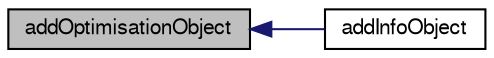digraph "addOptimisationObject"
{
  bgcolor="transparent";
  edge [fontname="FreeSans",fontsize="10",labelfontname="FreeSans",labelfontsize="10"];
  node [fontname="FreeSans",fontsize="10",shape=record];
  rankdir="LR";
  Node4676 [label="addOptimisationObject",height=0.2,width=0.4,color="black", fillcolor="grey75", style="filled", fontcolor="black"];
  Node4676 -> Node4677 [dir="back",color="midnightblue",fontsize="10",style="solid",fontname="FreeSans"];
  Node4677 [label="addInfoObject",height=0.2,width=0.4,color="black",URL="$a21163.html#a8bf3573cf4a04bd59eb73ab3630f2026",tooltip="Register info switch read/write object. "];
}
